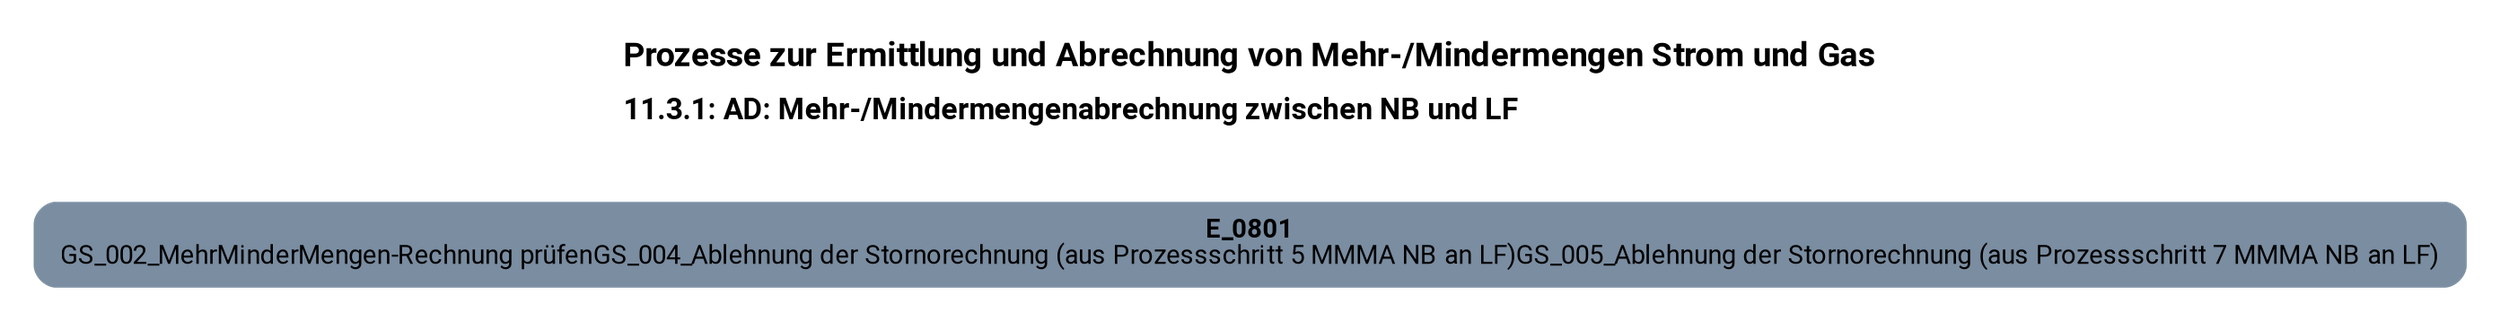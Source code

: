 digraph D {
    labelloc="t";
    label=<<B><FONT POINT-SIZE="18">Prozesse zur Ermittlung und Abrechnung von Mehr-/Mindermengen Strom und Gas</FONT></B><BR align="left"/><BR/><B><FONT POINT-SIZE="16">11.3.1: AD: Mehr-/Mindermengenabrechnung zwischen NB und LF</FONT></B><BR align="left"/><BR/><BR/><BR/>>;
    ratio="compress";
    concentrate=true;
    pack=true;
    rankdir=TB;
    packmode="array";
    size="20,20";
    fontsize=12;
    pad=0.25;
    "Empty" [margin="0.2,0.12", shape=box, style="filled,rounded", penwidth=0.0, fillcolor="#7a8da1", label=<<B>E_0801</B><BR align="center"/><FONT>GS_002_MehrMinderMengen-Rechnung prüfen
GS_004_Ablehnung der Stornorechnung (aus Prozessschritt 5 MMMA NB an LF)
GS_005_Ablehnung der Stornorechnung (aus Prozessschritt 7 MMMA NB an LF)</FONT><BR align="center"/>>, fontname="Roboto, sans-serif"];


    bgcolor="transparent";
fontname="Roboto, sans-serif";
}